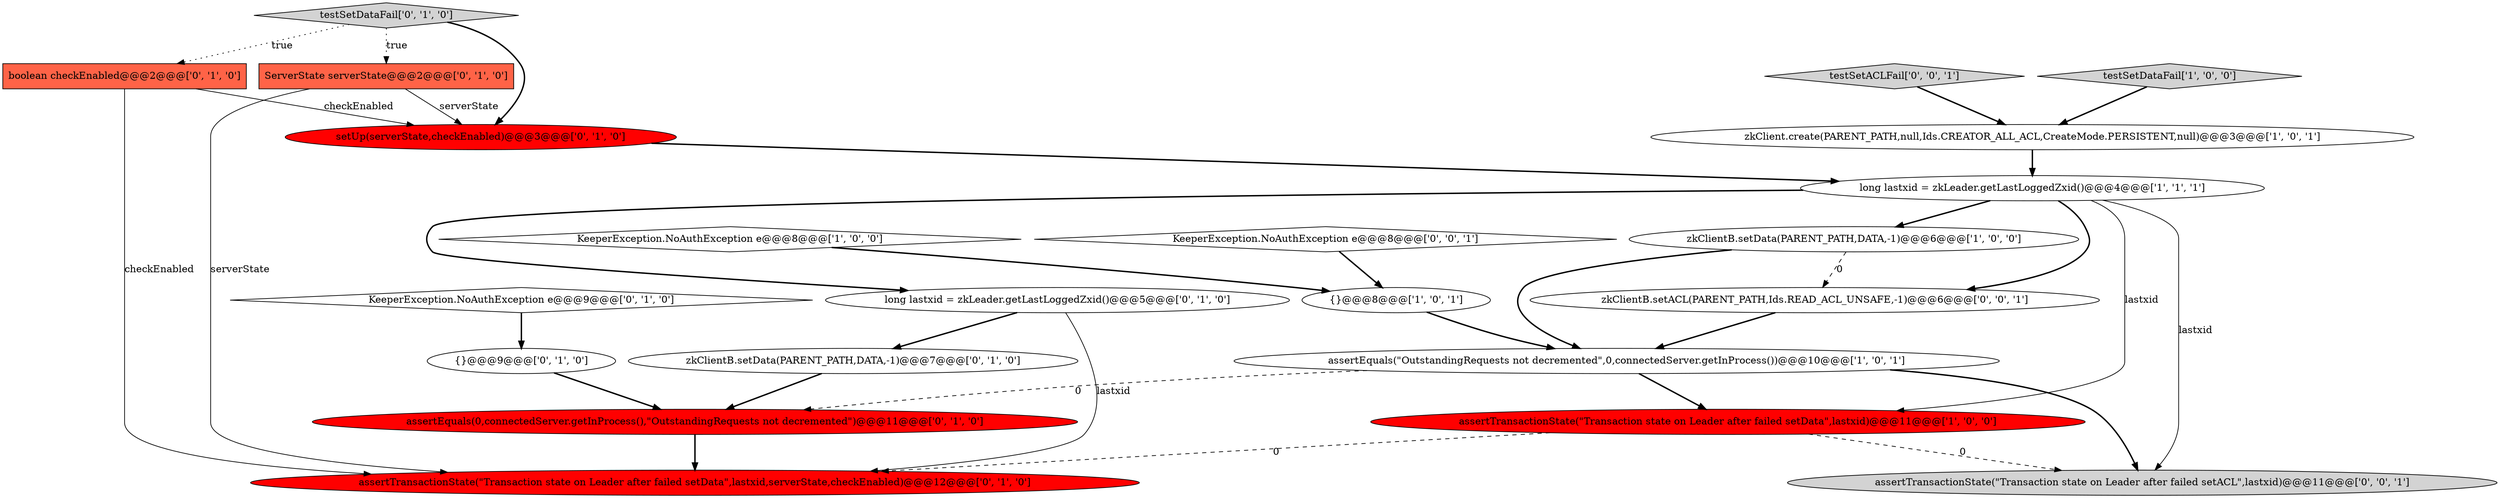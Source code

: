 digraph {
15 [style = filled, label = "assertTransactionState(\"Transaction state on Leader after failed setData\",lastxid,serverState,checkEnabled)@@@12@@@['0', '1', '0']", fillcolor = red, shape = ellipse image = "AAA1AAABBB2BBB"];
11 [style = filled, label = "long lastxid = zkLeader.getLastLoggedZxid()@@@5@@@['0', '1', '0']", fillcolor = white, shape = ellipse image = "AAA0AAABBB2BBB"];
8 [style = filled, label = "KeeperException.NoAuthException e@@@9@@@['0', '1', '0']", fillcolor = white, shape = diamond image = "AAA0AAABBB2BBB"];
19 [style = filled, label = "KeeperException.NoAuthException e@@@8@@@['0', '0', '1']", fillcolor = white, shape = diamond image = "AAA0AAABBB3BBB"];
14 [style = filled, label = "{}@@@9@@@['0', '1', '0']", fillcolor = white, shape = ellipse image = "AAA0AAABBB2BBB"];
4 [style = filled, label = "{}@@@8@@@['1', '0', '1']", fillcolor = white, shape = ellipse image = "AAA0AAABBB1BBB"];
16 [style = filled, label = "ServerState serverState@@@2@@@['0', '1', '0']", fillcolor = tomato, shape = box image = "AAA1AAABBB2BBB"];
17 [style = filled, label = "testSetDataFail['0', '1', '0']", fillcolor = lightgray, shape = diamond image = "AAA0AAABBB2BBB"];
9 [style = filled, label = "setUp(serverState,checkEnabled)@@@3@@@['0', '1', '0']", fillcolor = red, shape = ellipse image = "AAA1AAABBB2BBB"];
0 [style = filled, label = "long lastxid = zkLeader.getLastLoggedZxid()@@@4@@@['1', '1', '1']", fillcolor = white, shape = ellipse image = "AAA0AAABBB1BBB"];
2 [style = filled, label = "assertEquals(\"OutstandingRequests not decremented\",0,connectedServer.getInProcess())@@@10@@@['1', '0', '1']", fillcolor = white, shape = ellipse image = "AAA0AAABBB1BBB"];
1 [style = filled, label = "zkClient.create(PARENT_PATH,null,Ids.CREATOR_ALL_ACL,CreateMode.PERSISTENT,null)@@@3@@@['1', '0', '1']", fillcolor = white, shape = ellipse image = "AAA0AAABBB1BBB"];
21 [style = filled, label = "zkClientB.setACL(PARENT_PATH,Ids.READ_ACL_UNSAFE,-1)@@@6@@@['0', '0', '1']", fillcolor = white, shape = ellipse image = "AAA0AAABBB3BBB"];
5 [style = filled, label = "assertTransactionState(\"Transaction state on Leader after failed setData\",lastxid)@@@11@@@['1', '0', '0']", fillcolor = red, shape = ellipse image = "AAA1AAABBB1BBB"];
10 [style = filled, label = "boolean checkEnabled@@@2@@@['0', '1', '0']", fillcolor = tomato, shape = box image = "AAA0AAABBB2BBB"];
12 [style = filled, label = "assertEquals(0,connectedServer.getInProcess(),\"OutstandingRequests not decremented\")@@@11@@@['0', '1', '0']", fillcolor = red, shape = ellipse image = "AAA1AAABBB2BBB"];
7 [style = filled, label = "testSetDataFail['1', '0', '0']", fillcolor = lightgray, shape = diamond image = "AAA0AAABBB1BBB"];
18 [style = filled, label = "testSetACLFail['0', '0', '1']", fillcolor = lightgray, shape = diamond image = "AAA0AAABBB3BBB"];
13 [style = filled, label = "zkClientB.setData(PARENT_PATH,DATA,-1)@@@7@@@['0', '1', '0']", fillcolor = white, shape = ellipse image = "AAA0AAABBB2BBB"];
3 [style = filled, label = "KeeperException.NoAuthException e@@@8@@@['1', '0', '0']", fillcolor = white, shape = diamond image = "AAA0AAABBB1BBB"];
20 [style = filled, label = "assertTransactionState(\"Transaction state on Leader after failed setACL\",lastxid)@@@11@@@['0', '0', '1']", fillcolor = lightgray, shape = ellipse image = "AAA0AAABBB3BBB"];
6 [style = filled, label = "zkClientB.setData(PARENT_PATH,DATA,-1)@@@6@@@['1', '0', '0']", fillcolor = white, shape = ellipse image = "AAA0AAABBB1BBB"];
6->21 [style = dashed, label="0"];
2->20 [style = bold, label=""];
7->1 [style = bold, label=""];
9->0 [style = bold, label=""];
0->6 [style = bold, label=""];
16->9 [style = solid, label="serverState"];
17->9 [style = bold, label=""];
12->15 [style = bold, label=""];
8->14 [style = bold, label=""];
0->11 [style = bold, label=""];
0->21 [style = bold, label=""];
1->0 [style = bold, label=""];
4->2 [style = bold, label=""];
11->15 [style = solid, label="lastxid"];
3->4 [style = bold, label=""];
5->20 [style = dashed, label="0"];
21->2 [style = bold, label=""];
6->2 [style = bold, label=""];
17->16 [style = dotted, label="true"];
17->10 [style = dotted, label="true"];
2->12 [style = dashed, label="0"];
10->15 [style = solid, label="checkEnabled"];
13->12 [style = bold, label=""];
18->1 [style = bold, label=""];
0->5 [style = solid, label="lastxid"];
14->12 [style = bold, label=""];
11->13 [style = bold, label=""];
0->20 [style = solid, label="lastxid"];
19->4 [style = bold, label=""];
5->15 [style = dashed, label="0"];
16->15 [style = solid, label="serverState"];
10->9 [style = solid, label="checkEnabled"];
2->5 [style = bold, label=""];
}

